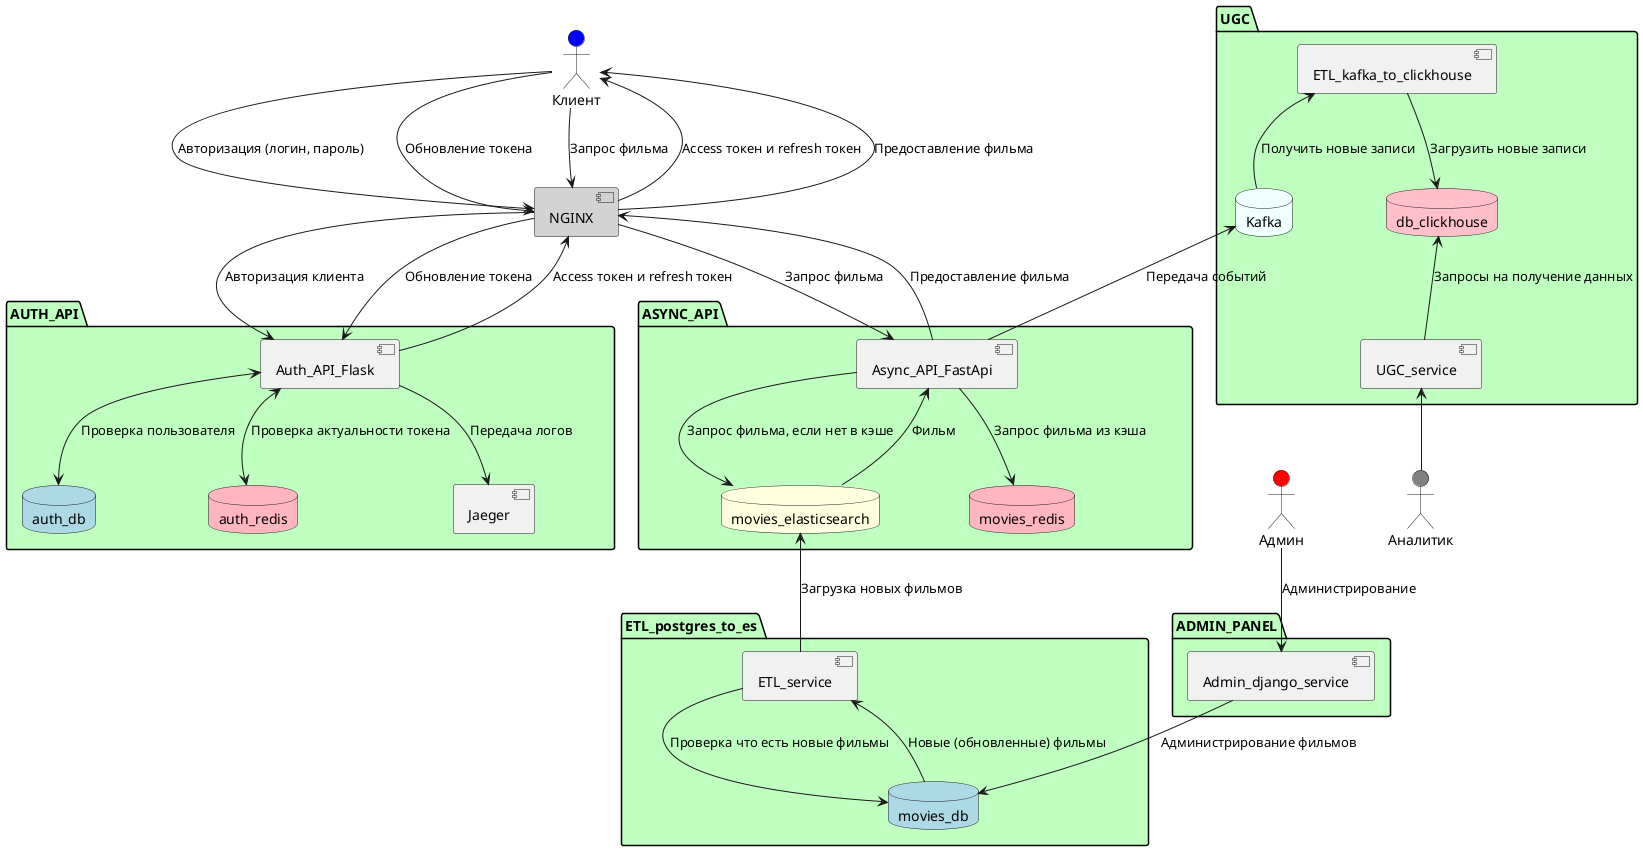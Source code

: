 @startuml
skinparam componentStyle uml2
skinparam PackageBackgroundColor #bfffc0
actor Клиент as Client #Blue
actor Админ as Admin #Red
actor Аналитик as Analyst #Grey

component NGINX #LightGrey


package ADMIN_PANEL {
    component Admin_django_service
}

package AUTH_API {
    component Auth_API_Flask
    database auth_db #LightBlue
    database auth_redis #LightPink
    component Jaeger
}

package ASYNC_API {
    component Async_API_FastApi
    database movies_redis #LightPink
    database movies_elasticsearch #LightYellow
}

package ETL_postgres_to_es {
    component ETL_service
    database movies_db #LightBlue
}


package UGC {
    component UGC_service
    component ETL_kafka_to_clickhouse
    database db_clickhouse #Pink
    database Kafka #Azure
}


Admin_django_service-->movies_db: Администрирование фильмов
Admin-->Admin_django_service: Администрирование

ETL_service-->movies_db: Проверка что есть новые фильмы
ETL_service<--movies_db: Новые (обновленные) фильмы
ETL_service-up->movies_elasticsearch: Загрузка новых фильмов

Client-->NGINX: Авторизация (логин, пароль)
Client-->NGINX: Обновление токена
NGINX-->Auth_API_Flask: Авторизация клиента
NGINX-->Auth_API_Flask: Обновление токена
Auth_API_Flask<-->auth_redis: Проверка актуальности токена
Auth_API_Flask<-->auth_db: Проверка пользователя
Auth_API_Flask-->NGINX: Access токен и refresh токен
NGINX-->Client: Access токен и refresh токен
Auth_API_Flask-->Jaeger: Передача логов
'Admin<-->Auth_API_Flask: Администрирование ролей и прав

Client-->NGINX: Запрос фильма
NGINX-down->Async_API_FastApi: Запрос фильма
Async_API_FastApi-->movies_redis: Запрос фильма из кэша
Async_API_FastApi-->movies_elasticsearch: Запрос фильма, если нет в кэше
Async_API_FastApi<--movies_elasticsearch: Фильм
Async_API_FastApi-->NGINX: Предоставление фильма
NGINX-->Client: Предоставление фильма

ETL_kafka_to_clickhouse<--Kafka: Получить новые записи
ETL_kafka_to_clickhouse-->db_clickhouse: Загрузить новые записи
UGC_service-up->db_clickhouse: Запросы на получение данных
Async_API_FastApi-up->Kafka: Передача событий
Analyst-up->UGC_service
@enduml